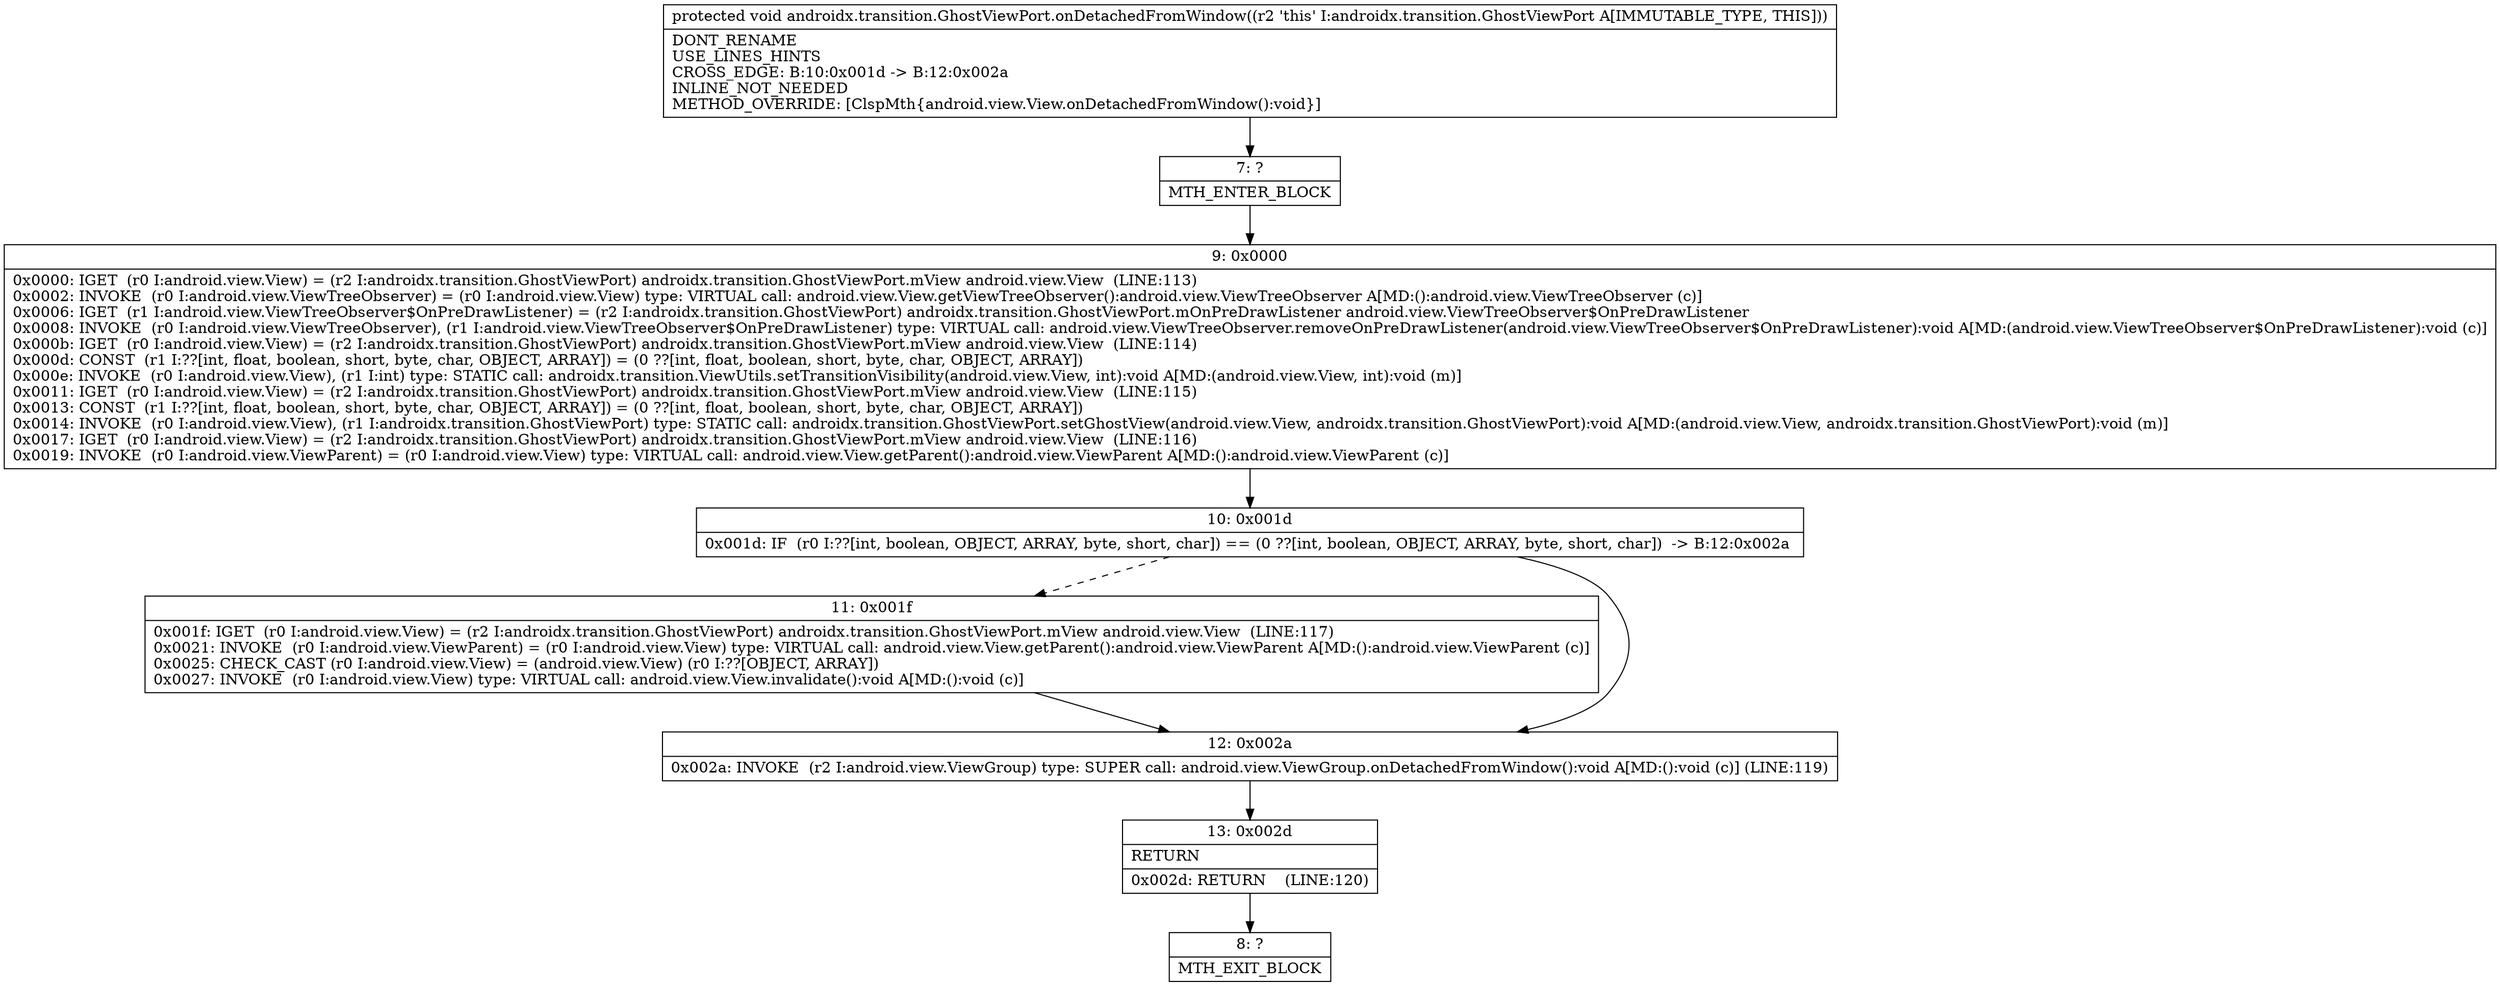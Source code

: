 digraph "CFG forandroidx.transition.GhostViewPort.onDetachedFromWindow()V" {
Node_7 [shape=record,label="{7\:\ ?|MTH_ENTER_BLOCK\l}"];
Node_9 [shape=record,label="{9\:\ 0x0000|0x0000: IGET  (r0 I:android.view.View) = (r2 I:androidx.transition.GhostViewPort) androidx.transition.GhostViewPort.mView android.view.View  (LINE:113)\l0x0002: INVOKE  (r0 I:android.view.ViewTreeObserver) = (r0 I:android.view.View) type: VIRTUAL call: android.view.View.getViewTreeObserver():android.view.ViewTreeObserver A[MD:():android.view.ViewTreeObserver (c)]\l0x0006: IGET  (r1 I:android.view.ViewTreeObserver$OnPreDrawListener) = (r2 I:androidx.transition.GhostViewPort) androidx.transition.GhostViewPort.mOnPreDrawListener android.view.ViewTreeObserver$OnPreDrawListener \l0x0008: INVOKE  (r0 I:android.view.ViewTreeObserver), (r1 I:android.view.ViewTreeObserver$OnPreDrawListener) type: VIRTUAL call: android.view.ViewTreeObserver.removeOnPreDrawListener(android.view.ViewTreeObserver$OnPreDrawListener):void A[MD:(android.view.ViewTreeObserver$OnPreDrawListener):void (c)]\l0x000b: IGET  (r0 I:android.view.View) = (r2 I:androidx.transition.GhostViewPort) androidx.transition.GhostViewPort.mView android.view.View  (LINE:114)\l0x000d: CONST  (r1 I:??[int, float, boolean, short, byte, char, OBJECT, ARRAY]) = (0 ??[int, float, boolean, short, byte, char, OBJECT, ARRAY]) \l0x000e: INVOKE  (r0 I:android.view.View), (r1 I:int) type: STATIC call: androidx.transition.ViewUtils.setTransitionVisibility(android.view.View, int):void A[MD:(android.view.View, int):void (m)]\l0x0011: IGET  (r0 I:android.view.View) = (r2 I:androidx.transition.GhostViewPort) androidx.transition.GhostViewPort.mView android.view.View  (LINE:115)\l0x0013: CONST  (r1 I:??[int, float, boolean, short, byte, char, OBJECT, ARRAY]) = (0 ??[int, float, boolean, short, byte, char, OBJECT, ARRAY]) \l0x0014: INVOKE  (r0 I:android.view.View), (r1 I:androidx.transition.GhostViewPort) type: STATIC call: androidx.transition.GhostViewPort.setGhostView(android.view.View, androidx.transition.GhostViewPort):void A[MD:(android.view.View, androidx.transition.GhostViewPort):void (m)]\l0x0017: IGET  (r0 I:android.view.View) = (r2 I:androidx.transition.GhostViewPort) androidx.transition.GhostViewPort.mView android.view.View  (LINE:116)\l0x0019: INVOKE  (r0 I:android.view.ViewParent) = (r0 I:android.view.View) type: VIRTUAL call: android.view.View.getParent():android.view.ViewParent A[MD:():android.view.ViewParent (c)]\l}"];
Node_10 [shape=record,label="{10\:\ 0x001d|0x001d: IF  (r0 I:??[int, boolean, OBJECT, ARRAY, byte, short, char]) == (0 ??[int, boolean, OBJECT, ARRAY, byte, short, char])  \-\> B:12:0x002a \l}"];
Node_11 [shape=record,label="{11\:\ 0x001f|0x001f: IGET  (r0 I:android.view.View) = (r2 I:androidx.transition.GhostViewPort) androidx.transition.GhostViewPort.mView android.view.View  (LINE:117)\l0x0021: INVOKE  (r0 I:android.view.ViewParent) = (r0 I:android.view.View) type: VIRTUAL call: android.view.View.getParent():android.view.ViewParent A[MD:():android.view.ViewParent (c)]\l0x0025: CHECK_CAST (r0 I:android.view.View) = (android.view.View) (r0 I:??[OBJECT, ARRAY]) \l0x0027: INVOKE  (r0 I:android.view.View) type: VIRTUAL call: android.view.View.invalidate():void A[MD:():void (c)]\l}"];
Node_12 [shape=record,label="{12\:\ 0x002a|0x002a: INVOKE  (r2 I:android.view.ViewGroup) type: SUPER call: android.view.ViewGroup.onDetachedFromWindow():void A[MD:():void (c)] (LINE:119)\l}"];
Node_13 [shape=record,label="{13\:\ 0x002d|RETURN\l|0x002d: RETURN    (LINE:120)\l}"];
Node_8 [shape=record,label="{8\:\ ?|MTH_EXIT_BLOCK\l}"];
MethodNode[shape=record,label="{protected void androidx.transition.GhostViewPort.onDetachedFromWindow((r2 'this' I:androidx.transition.GhostViewPort A[IMMUTABLE_TYPE, THIS]))  | DONT_RENAME\lUSE_LINES_HINTS\lCROSS_EDGE: B:10:0x001d \-\> B:12:0x002a\lINLINE_NOT_NEEDED\lMETHOD_OVERRIDE: [ClspMth\{android.view.View.onDetachedFromWindow():void\}]\l}"];
MethodNode -> Node_7;Node_7 -> Node_9;
Node_9 -> Node_10;
Node_10 -> Node_11[style=dashed];
Node_10 -> Node_12;
Node_11 -> Node_12;
Node_12 -> Node_13;
Node_13 -> Node_8;
}


